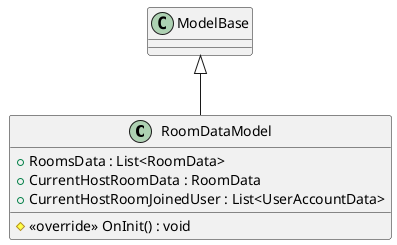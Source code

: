 @startuml
class RoomDataModel {
    + RoomsData : List<RoomData>
    + CurrentHostRoomData : RoomData
    + CurrentHostRoomJoinedUser : List<UserAccountData>
    # <<override>> OnInit() : void
}
ModelBase <|-- RoomDataModel
@enduml
